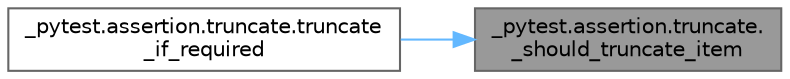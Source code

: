 digraph "_pytest.assertion.truncate._should_truncate_item"
{
 // LATEX_PDF_SIZE
  bgcolor="transparent";
  edge [fontname=Helvetica,fontsize=10,labelfontname=Helvetica,labelfontsize=10];
  node [fontname=Helvetica,fontsize=10,shape=box,height=0.2,width=0.4];
  rankdir="RL";
  Node1 [id="Node000001",label="_pytest.assertion.truncate.\l_should_truncate_item",height=0.2,width=0.4,color="gray40", fillcolor="grey60", style="filled", fontcolor="black",tooltip=" "];
  Node1 -> Node2 [id="edge1_Node000001_Node000002",dir="back",color="steelblue1",style="solid",tooltip=" "];
  Node2 [id="Node000002",label="_pytest.assertion.truncate.truncate\l_if_required",height=0.2,width=0.4,color="grey40", fillcolor="white", style="filled",URL="$namespace__pytest_1_1assertion_1_1truncate.html#a3eb54d5b6b6eaa1cbdcff28ab1071870",tooltip=" "];
}
